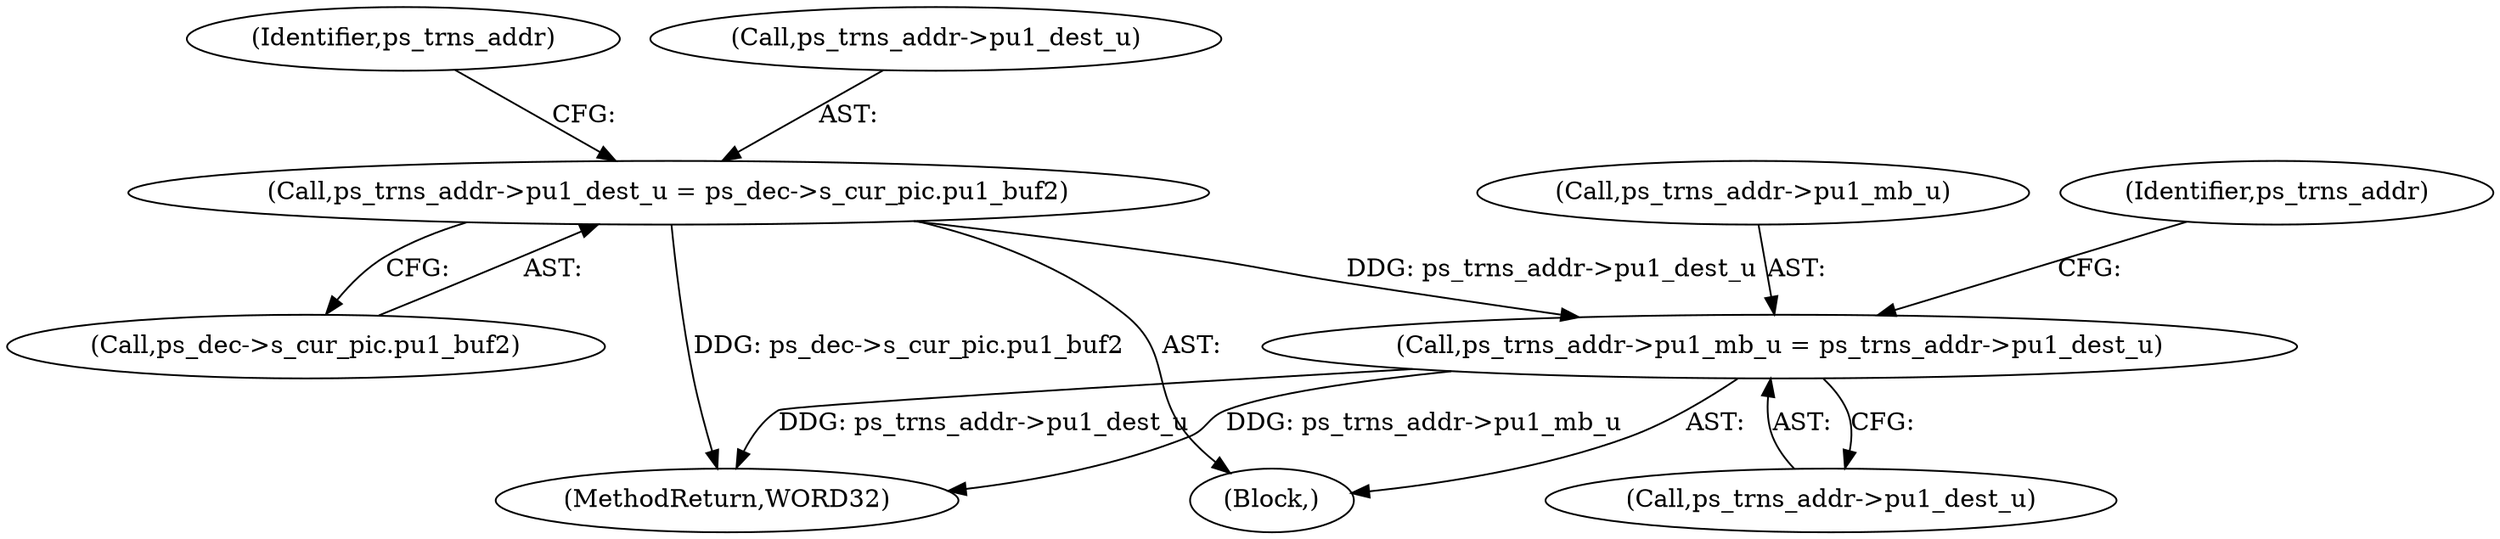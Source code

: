 digraph "0_Android_0b23c81c3dd9ec38f7e6806a3955fed1925541a0_2@pointer" {
"1002227" [label="(Call,ps_trns_addr->pu1_mb_u = ps_trns_addr->pu1_dest_u)"];
"1002202" [label="(Call,ps_trns_addr->pu1_dest_u = ps_dec->s_cur_pic.pu1_buf2)"];
"1002589" [label="(MethodReturn,WORD32)"];
"1002206" [label="(Call,ps_dec->s_cur_pic.pu1_buf2)"];
"1002236" [label="(Identifier,ps_trns_addr)"];
"1002227" [label="(Call,ps_trns_addr->pu1_mb_u = ps_trns_addr->pu1_dest_u)"];
"1002213" [label="(Identifier,ps_trns_addr)"];
"1002203" [label="(Call,ps_trns_addr->pu1_dest_u)"];
"1002145" [label="(Block,)"];
"1002202" [label="(Call,ps_trns_addr->pu1_dest_u = ps_dec->s_cur_pic.pu1_buf2)"];
"1002231" [label="(Call,ps_trns_addr->pu1_dest_u)"];
"1002228" [label="(Call,ps_trns_addr->pu1_mb_u)"];
"1002227" -> "1002145"  [label="AST: "];
"1002227" -> "1002231"  [label="CFG: "];
"1002228" -> "1002227"  [label="AST: "];
"1002231" -> "1002227"  [label="AST: "];
"1002236" -> "1002227"  [label="CFG: "];
"1002227" -> "1002589"  [label="DDG: ps_trns_addr->pu1_dest_u"];
"1002227" -> "1002589"  [label="DDG: ps_trns_addr->pu1_mb_u"];
"1002202" -> "1002227"  [label="DDG: ps_trns_addr->pu1_dest_u"];
"1002202" -> "1002145"  [label="AST: "];
"1002202" -> "1002206"  [label="CFG: "];
"1002203" -> "1002202"  [label="AST: "];
"1002206" -> "1002202"  [label="AST: "];
"1002213" -> "1002202"  [label="CFG: "];
"1002202" -> "1002589"  [label="DDG: ps_dec->s_cur_pic.pu1_buf2"];
}
